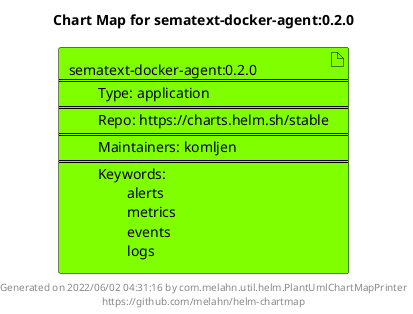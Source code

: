 @startuml
skinparam linetype ortho
skinparam backgroundColor white
skinparam usecaseBorderColor black
skinparam usecaseArrowColor LightSlateGray
skinparam artifactBorderColor black
skinparam artifactArrowColor LightSlateGray

title Chart Map for sematext-docker-agent:0.2.0

'There is one referenced Helm Chart
artifact "sematext-docker-agent:0.2.0\n====\n\tType: application\n====\n\tRepo: https://charts.helm.sh/stable\n====\n\tMaintainers: komljen\n====\n\tKeywords: \n\t\talerts\n\t\tmetrics\n\t\tevents\n\t\tlogs" as sematext_docker_agent_0_2_0 #Chartreuse

'There are 0 referenced Docker Images

'Chart Dependencies

center footer Generated on 2022/06/02 04:31:16 by com.melahn.util.helm.PlantUmlChartMapPrinter\nhttps://github.com/melahn/helm-chartmap
@enduml
